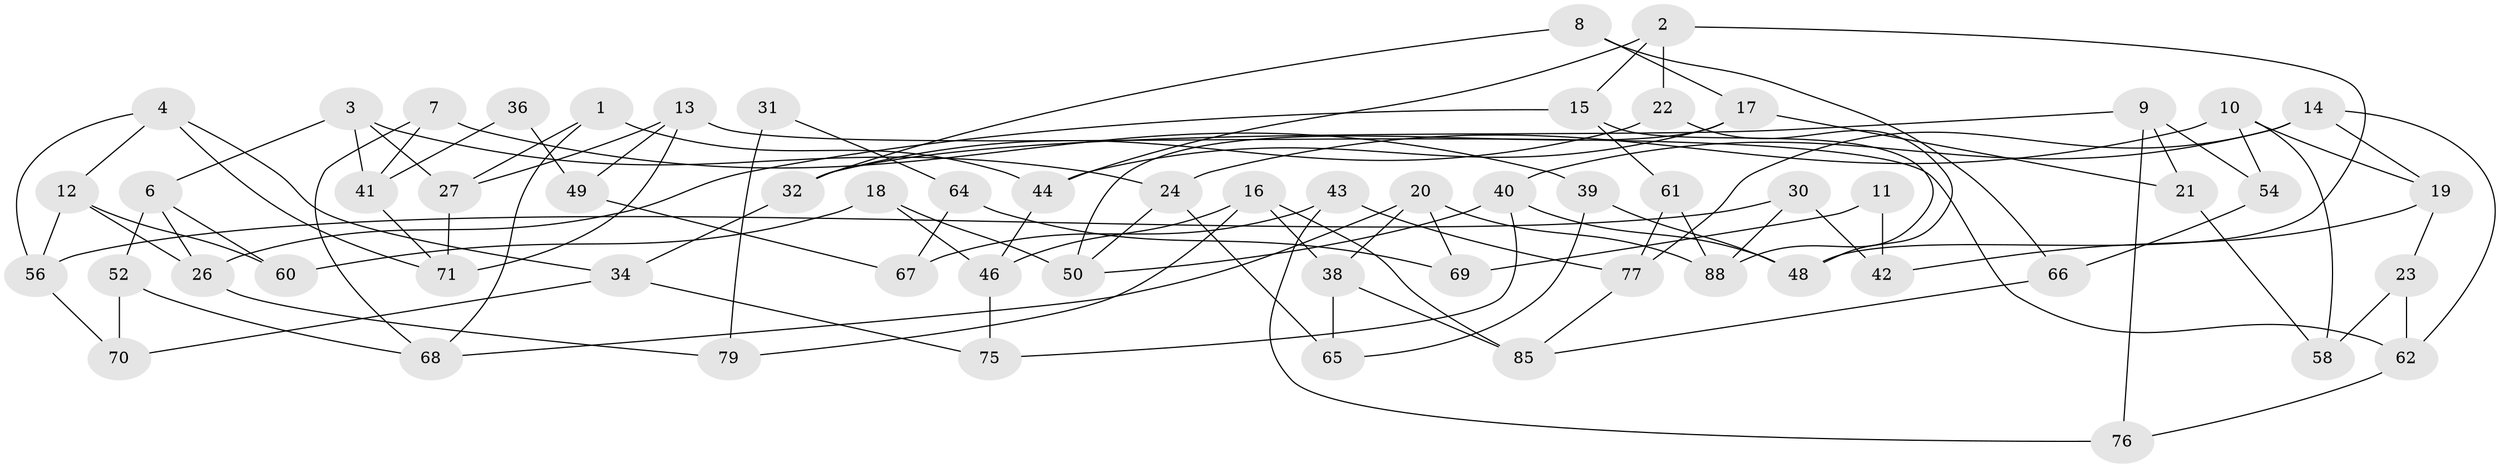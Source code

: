 // original degree distribution, {3: 1.0}
// Generated by graph-tools (version 1.1) at 2025/39/02/21/25 10:39:00]
// undirected, 62 vertices, 108 edges
graph export_dot {
graph [start="1"]
  node [color=gray90,style=filled];
  1;
  2 [super="+99"];
  3 [super="+5"];
  4 [super="+89"];
  6 [super="+33"];
  7 [super="+97"];
  8;
  9 [super="+93"];
  10 [super="+78"];
  11;
  12 [super="+96"];
  13 [super="+37"];
  14 [super="+28"];
  15 [super="+29"];
  16 [super="+25"];
  17 [super="+92"];
  18;
  19 [super="+45"];
  20 [super="+57"];
  21;
  22;
  23;
  24 [super="+47"];
  26 [super="+55"];
  27 [super="+84"];
  30;
  31;
  32 [super="+59"];
  34 [super="+35"];
  36;
  38 [super="+63"];
  39 [super="+74"];
  40 [super="+80"];
  41 [super="+87"];
  42 [super="+72"];
  43;
  44 [super="+51"];
  46 [super="+98"];
  48 [super="+53"];
  49 [super="+95"];
  50 [super="+81"];
  52;
  54;
  56 [super="+83"];
  58;
  60;
  61;
  62 [super="+90"];
  64;
  65;
  66;
  67;
  68 [super="+91"];
  69;
  70;
  71 [super="+73"];
  75;
  76;
  77 [super="+86"];
  79 [super="+82"];
  85 [super="+94"];
  88 [super="+100"];
  1 -- 27;
  1 -- 68;
  1 -- 44;
  2 -- 15;
  2 -- 48;
  2 -- 44;
  2 -- 22;
  3 -- 6;
  3 -- 27;
  3 -- 24;
  3 -- 41;
  4 -- 56;
  4 -- 12;
  4 -- 34;
  4 -- 71;
  6 -- 60;
  6 -- 26;
  6 -- 52;
  7 -- 39 [weight=2];
  7 -- 68;
  7 -- 41;
  8 -- 66;
  8 -- 17;
  8 -- 32;
  9 -- 32;
  9 -- 54;
  9 -- 76;
  9 -- 21;
  10 -- 58;
  10 -- 24;
  10 -- 19;
  10 -- 54;
  11 -- 69;
  11 -- 42 [weight=2];
  12 -- 60;
  12 -- 56;
  12 -- 26;
  13 -- 49;
  13 -- 62;
  13 -- 27;
  13 -- 71;
  14 -- 77;
  14 -- 62;
  14 -- 40;
  14 -- 19;
  15 -- 61;
  15 -- 26;
  15 -- 88;
  16 -- 85;
  16 -- 46;
  16 -- 38;
  16 -- 79;
  17 -- 44;
  17 -- 21;
  17 -- 50;
  18 -- 50;
  18 -- 46;
  18 -- 60;
  19 -- 23;
  19 -- 42;
  20 -- 88;
  20 -- 38;
  20 -- 69;
  20 -- 68;
  21 -- 58;
  22 -- 48;
  22 -- 32;
  23 -- 62;
  23 -- 58;
  24 -- 65;
  24 -- 50;
  26 -- 79;
  27 -- 71;
  30 -- 56;
  30 -- 88;
  30 -- 42;
  31 -- 64;
  31 -- 79 [weight=2];
  32 -- 34;
  34 -- 70;
  34 -- 75;
  36 -- 49 [weight=2];
  36 -- 41;
  38 -- 65;
  38 -- 85;
  39 -- 65;
  39 -- 48;
  40 -- 48;
  40 -- 75;
  40 -- 50;
  41 -- 71;
  43 -- 67;
  43 -- 76;
  43 -- 77;
  44 -- 46;
  46 -- 75;
  49 -- 67;
  52 -- 70;
  52 -- 68;
  54 -- 66;
  56 -- 70;
  61 -- 77;
  61 -- 88;
  62 -- 76;
  64 -- 69;
  64 -- 67;
  66 -- 85;
  77 -- 85;
}
